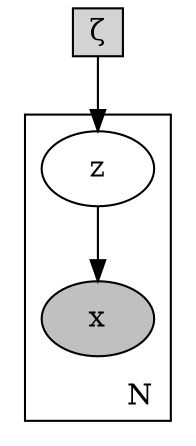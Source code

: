 digraph {
	subgraph cluster_N {
    rankdir=TB;
		label=N; labeljust=r; labelloc=b;
        z -> x;
		z [label="z" fillcolor=white shape=ellipse style=filled];
		x [label="x" fillcolor=grey shape=ellipse style=filled];
    }
    n -> z [arrowtail=tee,tailport=s,];
    n [label="ζ", shape=box, width=0.20,height=0.2,style=filled, ];
}

